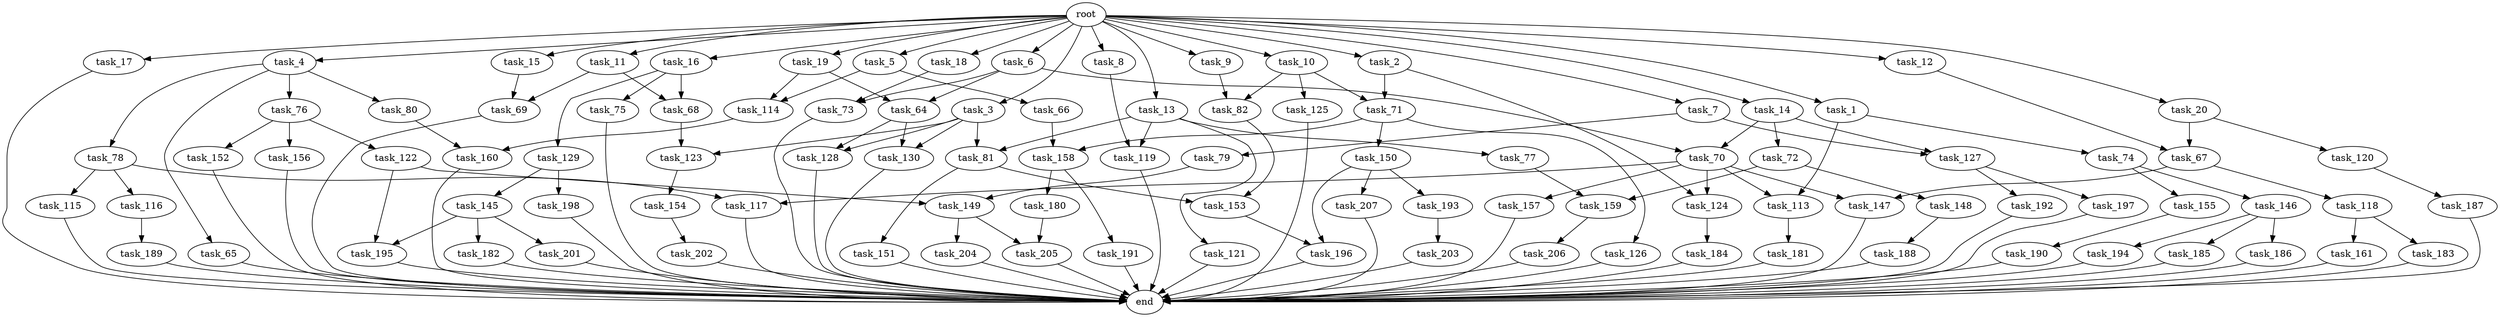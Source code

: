 digraph G {
  root [size="0.000000"];
  task_1 [size="2.048000"];
  task_2 [size="2.048000"];
  task_3 [size="2.048000"];
  task_4 [size="2.048000"];
  task_5 [size="2.048000"];
  task_6 [size="2.048000"];
  task_7 [size="2.048000"];
  task_8 [size="2.048000"];
  task_9 [size="2.048000"];
  task_10 [size="2.048000"];
  task_11 [size="2.048000"];
  task_12 [size="2.048000"];
  task_13 [size="2.048000"];
  task_14 [size="2.048000"];
  task_15 [size="2.048000"];
  task_16 [size="2.048000"];
  task_17 [size="2.048000"];
  task_18 [size="2.048000"];
  task_19 [size="2.048000"];
  task_20 [size="2.048000"];
  task_64 [size="687194767.360000"];
  task_65 [size="68719476.736000"];
  task_66 [size="429496729.600000"];
  task_67 [size="429496729.600000"];
  task_68 [size="1460288880.640000"];
  task_69 [size="1717986918.400000"];
  task_70 [size="910533066.752000"];
  task_71 [size="1786706395.136000"];
  task_72 [size="841813590.016000"];
  task_73 [size="1460288880.640000"];
  task_74 [size="1099511627.776000"];
  task_75 [size="841813590.016000"];
  task_76 [size="68719476.736000"];
  task_77 [size="1717986918.400000"];
  task_78 [size="68719476.736000"];
  task_79 [size="841813590.016000"];
  task_80 [size="68719476.736000"];
  task_81 [size="1992864825.344000"];
  task_82 [size="910533066.752000"];
  task_113 [size="2491081031.680000"];
  task_114 [size="1047972020.224000"];
  task_115 [size="618475290.624000"];
  task_116 [size="618475290.624000"];
  task_117 [size="2010044694.528000"];
  task_118 [size="68719476.736000"];
  task_119 [size="1872605741.056000"];
  task_120 [size="154618822.656000"];
  task_121 [size="1717986918.400000"];
  task_122 [size="1717986918.400000"];
  task_123 [size="1666447310.848000"];
  task_124 [size="3109556322.304000"];
  task_125 [size="68719476.736000"];
  task_126 [size="429496729.600000"];
  task_127 [size="1683627180.032000"];
  task_128 [size="1992864825.344000"];
  task_129 [size="841813590.016000"];
  task_130 [size="1992864825.344000"];
  task_145 [size="1099511627.776000"];
  task_146 [size="68719476.736000"];
  task_147 [size="1460288880.640000"];
  task_148 [size="274877906.944000"];
  task_149 [size="1786706395.136000"];
  task_150 [size="429496729.600000"];
  task_151 [size="274877906.944000"];
  task_152 [size="1717986918.400000"];
  task_153 [size="1666447310.848000"];
  task_154 [size="618475290.624000"];
  task_155 [size="68719476.736000"];
  task_156 [size="1717986918.400000"];
  task_157 [size="1391569403.904000"];
  task_158 [size="1271310319.616000"];
  task_159 [size="1116691496.960000"];
  task_160 [size="1374389534.720000"];
  task_161 [size="68719476.736000"];
  task_180 [size="618475290.624000"];
  task_181 [size="1391569403.904000"];
  task_182 [size="68719476.736000"];
  task_183 [size="68719476.736000"];
  task_184 [size="154618822.656000"];
  task_185 [size="429496729.600000"];
  task_186 [size="429496729.600000"];
  task_187 [size="154618822.656000"];
  task_188 [size="274877906.944000"];
  task_189 [size="841813590.016000"];
  task_190 [size="429496729.600000"];
  task_191 [size="618475290.624000"];
  task_192 [size="68719476.736000"];
  task_193 [size="618475290.624000"];
  task_194 [size="429496729.600000"];
  task_195 [size="137438953.472000"];
  task_196 [size="2010044694.528000"];
  task_197 [size="68719476.736000"];
  task_198 [size="1099511627.776000"];
  task_201 [size="68719476.736000"];
  task_202 [size="618475290.624000"];
  task_203 [size="154618822.656000"];
  task_204 [size="841813590.016000"];
  task_205 [size="910533066.752000"];
  task_206 [size="274877906.944000"];
  task_207 [size="618475290.624000"];
  end [size="0.000000"];

  root -> task_1 [size="1.000000"];
  root -> task_2 [size="1.000000"];
  root -> task_3 [size="1.000000"];
  root -> task_4 [size="1.000000"];
  root -> task_5 [size="1.000000"];
  root -> task_6 [size="1.000000"];
  root -> task_7 [size="1.000000"];
  root -> task_8 [size="1.000000"];
  root -> task_9 [size="1.000000"];
  root -> task_10 [size="1.000000"];
  root -> task_11 [size="1.000000"];
  root -> task_12 [size="1.000000"];
  root -> task_13 [size="1.000000"];
  root -> task_14 [size="1.000000"];
  root -> task_15 [size="1.000000"];
  root -> task_16 [size="1.000000"];
  root -> task_17 [size="1.000000"];
  root -> task_18 [size="1.000000"];
  root -> task_19 [size="1.000000"];
  root -> task_20 [size="1.000000"];
  task_1 -> task_74 [size="536870912.000000"];
  task_1 -> task_113 [size="536870912.000000"];
  task_2 -> task_71 [size="838860800.000000"];
  task_2 -> task_124 [size="838860800.000000"];
  task_3 -> task_81 [size="134217728.000000"];
  task_3 -> task_123 [size="134217728.000000"];
  task_3 -> task_128 [size="134217728.000000"];
  task_3 -> task_130 [size="134217728.000000"];
  task_4 -> task_65 [size="33554432.000000"];
  task_4 -> task_76 [size="33554432.000000"];
  task_4 -> task_78 [size="33554432.000000"];
  task_4 -> task_80 [size="33554432.000000"];
  task_5 -> task_66 [size="209715200.000000"];
  task_5 -> task_114 [size="209715200.000000"];
  task_6 -> task_64 [size="33554432.000000"];
  task_6 -> task_70 [size="33554432.000000"];
  task_6 -> task_73 [size="33554432.000000"];
  task_7 -> task_79 [size="411041792.000000"];
  task_7 -> task_127 [size="411041792.000000"];
  task_8 -> task_119 [size="75497472.000000"];
  task_9 -> task_82 [size="411041792.000000"];
  task_10 -> task_71 [size="33554432.000000"];
  task_10 -> task_82 [size="33554432.000000"];
  task_10 -> task_125 [size="33554432.000000"];
  task_11 -> task_68 [size="301989888.000000"];
  task_11 -> task_69 [size="301989888.000000"];
  task_12 -> task_67 [size="134217728.000000"];
  task_13 -> task_77 [size="838860800.000000"];
  task_13 -> task_81 [size="838860800.000000"];
  task_13 -> task_119 [size="838860800.000000"];
  task_13 -> task_121 [size="838860800.000000"];
  task_14 -> task_70 [size="411041792.000000"];
  task_14 -> task_72 [size="411041792.000000"];
  task_14 -> task_127 [size="411041792.000000"];
  task_15 -> task_69 [size="536870912.000000"];
  task_16 -> task_68 [size="411041792.000000"];
  task_16 -> task_75 [size="411041792.000000"];
  task_16 -> task_129 [size="411041792.000000"];
  task_17 -> end [size="1.000000"];
  task_18 -> task_73 [size="679477248.000000"];
  task_19 -> task_64 [size="301989888.000000"];
  task_19 -> task_114 [size="301989888.000000"];
  task_20 -> task_67 [size="75497472.000000"];
  task_20 -> task_120 [size="75497472.000000"];
  task_64 -> task_128 [size="838860800.000000"];
  task_64 -> task_130 [size="838860800.000000"];
  task_65 -> end [size="1.000000"];
  task_66 -> task_158 [size="411041792.000000"];
  task_67 -> task_118 [size="33554432.000000"];
  task_67 -> task_147 [size="33554432.000000"];
  task_68 -> task_123 [size="679477248.000000"];
  task_69 -> end [size="1.000000"];
  task_70 -> task_113 [size="679477248.000000"];
  task_70 -> task_117 [size="679477248.000000"];
  task_70 -> task_124 [size="679477248.000000"];
  task_70 -> task_147 [size="679477248.000000"];
  task_70 -> task_157 [size="679477248.000000"];
  task_71 -> task_126 [size="209715200.000000"];
  task_71 -> task_150 [size="209715200.000000"];
  task_71 -> task_158 [size="209715200.000000"];
  task_72 -> task_148 [size="134217728.000000"];
  task_72 -> task_159 [size="134217728.000000"];
  task_73 -> end [size="1.000000"];
  task_74 -> task_146 [size="33554432.000000"];
  task_74 -> task_155 [size="33554432.000000"];
  task_75 -> end [size="1.000000"];
  task_76 -> task_122 [size="838860800.000000"];
  task_76 -> task_152 [size="838860800.000000"];
  task_76 -> task_156 [size="838860800.000000"];
  task_77 -> task_159 [size="411041792.000000"];
  task_78 -> task_115 [size="301989888.000000"];
  task_78 -> task_116 [size="301989888.000000"];
  task_78 -> task_117 [size="301989888.000000"];
  task_79 -> task_149 [size="838860800.000000"];
  task_80 -> task_160 [size="536870912.000000"];
  task_81 -> task_151 [size="134217728.000000"];
  task_81 -> task_153 [size="134217728.000000"];
  task_82 -> task_153 [size="679477248.000000"];
  task_113 -> task_181 [size="679477248.000000"];
  task_114 -> task_160 [size="134217728.000000"];
  task_115 -> end [size="1.000000"];
  task_116 -> task_189 [size="411041792.000000"];
  task_117 -> end [size="1.000000"];
  task_118 -> task_161 [size="33554432.000000"];
  task_118 -> task_183 [size="33554432.000000"];
  task_119 -> end [size="1.000000"];
  task_120 -> task_187 [size="75497472.000000"];
  task_121 -> end [size="1.000000"];
  task_122 -> task_149 [size="33554432.000000"];
  task_122 -> task_195 [size="33554432.000000"];
  task_123 -> task_154 [size="301989888.000000"];
  task_124 -> task_184 [size="75497472.000000"];
  task_125 -> end [size="1.000000"];
  task_126 -> end [size="1.000000"];
  task_127 -> task_192 [size="33554432.000000"];
  task_127 -> task_197 [size="33554432.000000"];
  task_128 -> end [size="1.000000"];
  task_129 -> task_145 [size="536870912.000000"];
  task_129 -> task_198 [size="536870912.000000"];
  task_130 -> end [size="1.000000"];
  task_145 -> task_182 [size="33554432.000000"];
  task_145 -> task_195 [size="33554432.000000"];
  task_145 -> task_201 [size="33554432.000000"];
  task_146 -> task_185 [size="209715200.000000"];
  task_146 -> task_186 [size="209715200.000000"];
  task_146 -> task_194 [size="209715200.000000"];
  task_147 -> end [size="1.000000"];
  task_148 -> task_188 [size="134217728.000000"];
  task_149 -> task_204 [size="411041792.000000"];
  task_149 -> task_205 [size="411041792.000000"];
  task_150 -> task_193 [size="301989888.000000"];
  task_150 -> task_196 [size="301989888.000000"];
  task_150 -> task_207 [size="301989888.000000"];
  task_151 -> end [size="1.000000"];
  task_152 -> end [size="1.000000"];
  task_153 -> task_196 [size="679477248.000000"];
  task_154 -> task_202 [size="301989888.000000"];
  task_155 -> task_190 [size="209715200.000000"];
  task_156 -> end [size="1.000000"];
  task_157 -> end [size="1.000000"];
  task_158 -> task_180 [size="301989888.000000"];
  task_158 -> task_191 [size="301989888.000000"];
  task_159 -> task_206 [size="134217728.000000"];
  task_160 -> end [size="1.000000"];
  task_161 -> end [size="1.000000"];
  task_180 -> task_205 [size="33554432.000000"];
  task_181 -> end [size="1.000000"];
  task_182 -> end [size="1.000000"];
  task_183 -> end [size="1.000000"];
  task_184 -> end [size="1.000000"];
  task_185 -> end [size="1.000000"];
  task_186 -> end [size="1.000000"];
  task_187 -> end [size="1.000000"];
  task_188 -> end [size="1.000000"];
  task_189 -> end [size="1.000000"];
  task_190 -> end [size="1.000000"];
  task_191 -> end [size="1.000000"];
  task_192 -> end [size="1.000000"];
  task_193 -> task_203 [size="75497472.000000"];
  task_194 -> end [size="1.000000"];
  task_195 -> end [size="1.000000"];
  task_196 -> end [size="1.000000"];
  task_197 -> end [size="1.000000"];
  task_198 -> end [size="1.000000"];
  task_201 -> end [size="1.000000"];
  task_202 -> end [size="1.000000"];
  task_203 -> end [size="1.000000"];
  task_204 -> end [size="1.000000"];
  task_205 -> end [size="1.000000"];
  task_206 -> end [size="1.000000"];
  task_207 -> end [size="1.000000"];
}
